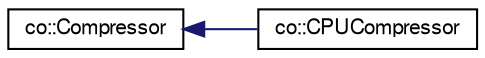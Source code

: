 digraph G
{
  edge [fontname="FreeSans",fontsize="10",labelfontname="FreeSans",labelfontsize="10"];
  node [fontname="FreeSans",fontsize="10",shape=record];
  rankdir="LR";
  Node1 [label="co::Compressor",height=0.2,width=0.4,color="black", fillcolor="white", style="filled",URL="$classco_1_1Compressor.html"];
  Node1 -> Node2 [dir="back",color="midnightblue",fontsize="10",style="solid",fontname="FreeSans"];
  Node2 [label="co::CPUCompressor",height=0.2,width=0.4,color="black", fillcolor="white", style="filled",URL="$classco_1_1CPUCompressor.html"];
}
